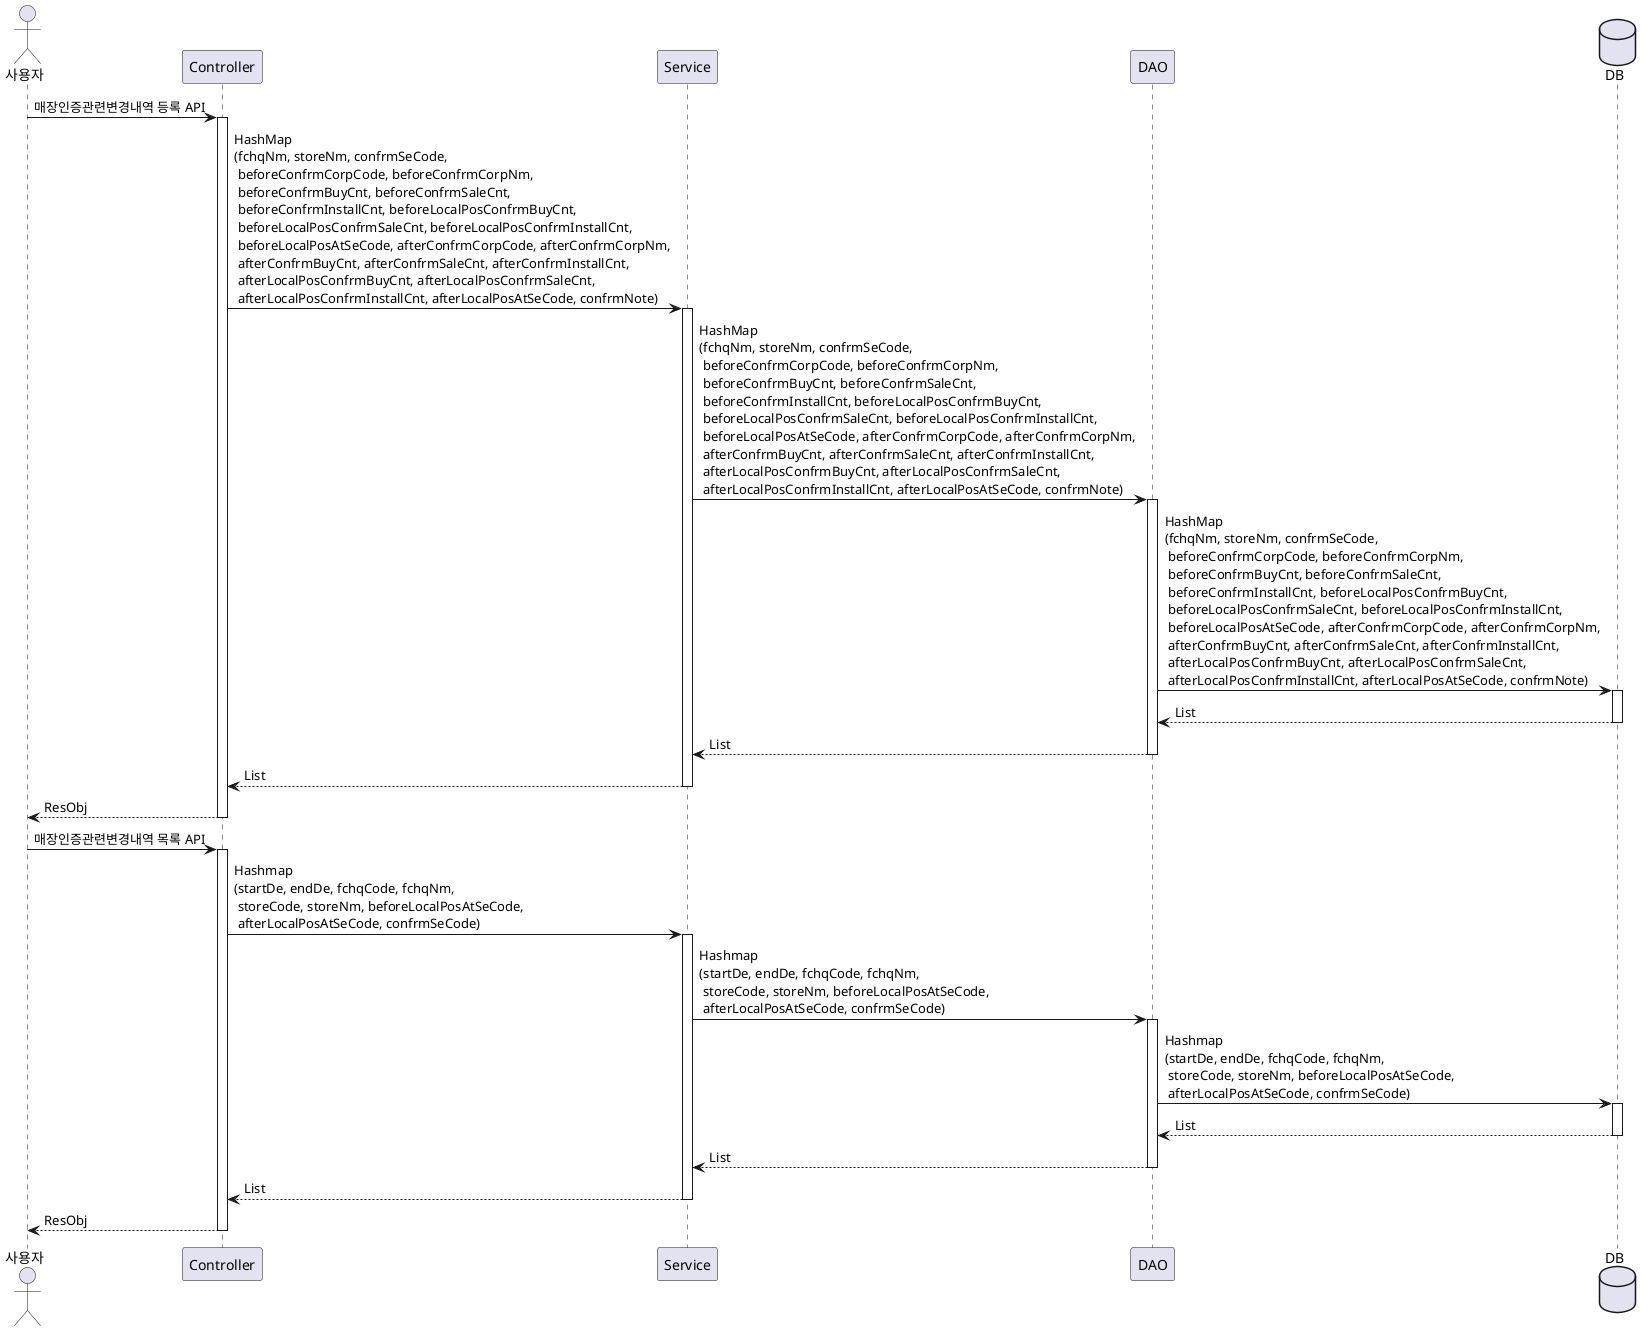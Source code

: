 @startuml Kitchen Memo Sequence

actor "사용자" as user
participant "Controller" as controller
participant "Service" as service
participant "DAO" as dao
database "DB" as db

' 매장인증관련변경내역 등록 API
user -> controller : 매장인증관련변경내역 등록 API
activate controller
controller -> service : HashMap\n(fchqNm, storeNm, confrmSeCode,\n beforeConfrmCorpCode, beforeConfrmCorpNm,\n beforeConfrmBuyCnt, beforeConfrmSaleCnt,\n beforeConfrmInstallCnt, beforeLocalPosConfrmBuyCnt,\n beforeLocalPosConfrmSaleCnt, beforeLocalPosConfrmInstallCnt,\n beforeLocalPosAtSeCode, afterConfrmCorpCode, afterConfrmCorpNm,\n afterConfrmBuyCnt, afterConfrmSaleCnt, afterConfrmInstallCnt,\n afterLocalPosConfrmBuyCnt, afterLocalPosConfrmSaleCnt,\n afterLocalPosConfrmInstallCnt, afterLocalPosAtSeCode, confrmNote)
activate service
service -> dao: HashMap\n(fchqNm, storeNm, confrmSeCode,\n beforeConfrmCorpCode, beforeConfrmCorpNm,\n beforeConfrmBuyCnt, beforeConfrmSaleCnt,\n beforeConfrmInstallCnt, beforeLocalPosConfrmBuyCnt,\n beforeLocalPosConfrmSaleCnt, beforeLocalPosConfrmInstallCnt,\n beforeLocalPosAtSeCode, afterConfrmCorpCode, afterConfrmCorpNm,\n afterConfrmBuyCnt, afterConfrmSaleCnt, afterConfrmInstallCnt,\n afterLocalPosConfrmBuyCnt, afterLocalPosConfrmSaleCnt,\n afterLocalPosConfrmInstallCnt, afterLocalPosAtSeCode, confrmNote)
activate dao
dao -> db: HashMap\n(fchqNm, storeNm, confrmSeCode,\n beforeConfrmCorpCode, beforeConfrmCorpNm,\n beforeConfrmBuyCnt, beforeConfrmSaleCnt,\n beforeConfrmInstallCnt, beforeLocalPosConfrmBuyCnt,\n beforeLocalPosConfrmSaleCnt, beforeLocalPosConfrmInstallCnt,\n beforeLocalPosAtSeCode, afterConfrmCorpCode, afterConfrmCorpNm,\n afterConfrmBuyCnt, afterConfrmSaleCnt, afterConfrmInstallCnt,\n afterLocalPosConfrmBuyCnt, afterLocalPosConfrmSaleCnt,\n afterLocalPosConfrmInstallCnt, afterLocalPosAtSeCode, confrmNote)
activate db
dao <-- db: List
deactivate db
service <-- dao: List
deactivate dao
controller <-- service: List
deactivate service
user <-- controller: ResObj
deactivate controller

' 매장인증관련변경내역 목록 API
user -> controller : 매장인증관련변경내역 목록 API
activate controller
controller -> service : Hashmap\n(startDe, endDe, fchqCode, fchqNm,\n storeCode, storeNm, beforeLocalPosAtSeCode,\n afterLocalPosAtSeCode, confrmSeCode)
activate service
service -> dao:  Hashmap\n(startDe, endDe, fchqCode, fchqNm,\n storeCode, storeNm, beforeLocalPosAtSeCode,\n afterLocalPosAtSeCode, confrmSeCode)
activate dao
dao -> db:  Hashmap\n(startDe, endDe, fchqCode, fchqNm,\n storeCode, storeNm, beforeLocalPosAtSeCode,\n afterLocalPosAtSeCode, confrmSeCode)
activate db
dao <-- db: List
deactivate db
service <-- dao: List
deactivate dao
controller <-- service: List
deactivate service
user <-- controller: ResObj
deactivate controller


@enduml